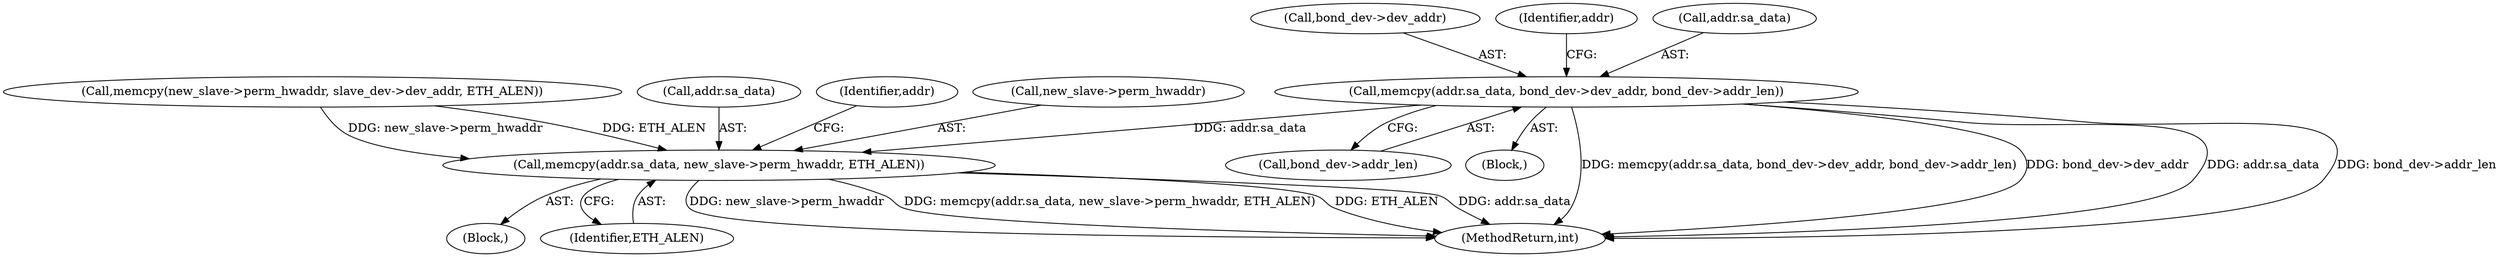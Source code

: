 digraph "0_linux_550fd08c2cebad61c548def135f67aba284c6162_0@API" {
"1000494" [label="(Call,memcpy(addr.sa_data, bond_dev->dev_addr, bond_dev->addr_len))"];
"1001058" [label="(Call,memcpy(addr.sa_data, new_slave->perm_hwaddr, ETH_ALEN))"];
"1001058" [label="(Call,memcpy(addr.sa_data, new_slave->perm_hwaddr, ETH_ALEN))"];
"1000501" [label="(Call,bond_dev->addr_len)"];
"1000478" [label="(Call,memcpy(new_slave->perm_hwaddr, slave_dev->dev_addr, ETH_ALEN))"];
"1001059" [label="(Call,addr.sa_data)"];
"1000494" [label="(Call,memcpy(addr.sa_data, bond_dev->dev_addr, bond_dev->addr_len))"];
"1001057" [label="(Block,)"];
"1001065" [label="(Identifier,ETH_ALEN)"];
"1000493" [label="(Block,)"];
"1001068" [label="(Identifier,addr)"];
"1000498" [label="(Call,bond_dev->dev_addr)"];
"1000506" [label="(Identifier,addr)"];
"1000495" [label="(Call,addr.sa_data)"];
"1001091" [label="(MethodReturn,int)"];
"1001062" [label="(Call,new_slave->perm_hwaddr)"];
"1000494" -> "1000493"  [label="AST: "];
"1000494" -> "1000501"  [label="CFG: "];
"1000495" -> "1000494"  [label="AST: "];
"1000498" -> "1000494"  [label="AST: "];
"1000501" -> "1000494"  [label="AST: "];
"1000506" -> "1000494"  [label="CFG: "];
"1000494" -> "1001091"  [label="DDG: memcpy(addr.sa_data, bond_dev->dev_addr, bond_dev->addr_len)"];
"1000494" -> "1001091"  [label="DDG: bond_dev->dev_addr"];
"1000494" -> "1001091"  [label="DDG: addr.sa_data"];
"1000494" -> "1001091"  [label="DDG: bond_dev->addr_len"];
"1000494" -> "1001058"  [label="DDG: addr.sa_data"];
"1001058" -> "1001057"  [label="AST: "];
"1001058" -> "1001065"  [label="CFG: "];
"1001059" -> "1001058"  [label="AST: "];
"1001062" -> "1001058"  [label="AST: "];
"1001065" -> "1001058"  [label="AST: "];
"1001068" -> "1001058"  [label="CFG: "];
"1001058" -> "1001091"  [label="DDG: new_slave->perm_hwaddr"];
"1001058" -> "1001091"  [label="DDG: memcpy(addr.sa_data, new_slave->perm_hwaddr, ETH_ALEN)"];
"1001058" -> "1001091"  [label="DDG: ETH_ALEN"];
"1001058" -> "1001091"  [label="DDG: addr.sa_data"];
"1000478" -> "1001058"  [label="DDG: new_slave->perm_hwaddr"];
"1000478" -> "1001058"  [label="DDG: ETH_ALEN"];
}
